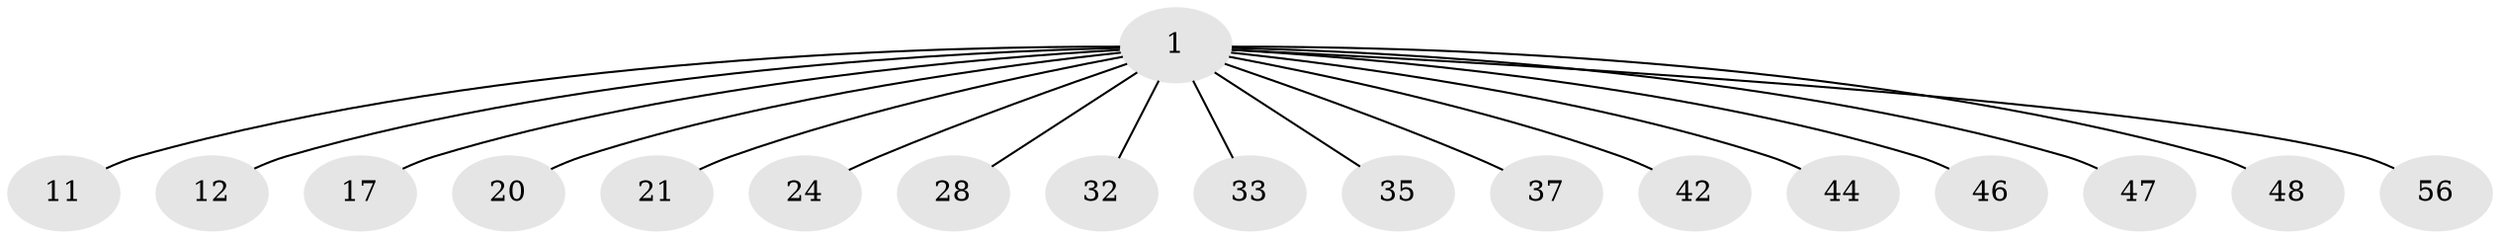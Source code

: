 // original degree distribution, {13: 0.03278688524590164, 15: 0.03278688524590164, 19: 0.01639344262295082, 12: 0.01639344262295082, 14: 0.01639344262295082, 21: 0.01639344262295082, 20: 0.01639344262295082, 22: 0.01639344262295082, 2: 0.5081967213114754, 4: 0.09836065573770492, 3: 0.21311475409836064, 5: 0.01639344262295082}
// Generated by graph-tools (version 1.1) at 2025/17/03/04/25 18:17:28]
// undirected, 18 vertices, 17 edges
graph export_dot {
graph [start="1"]
  node [color=gray90,style=filled];
  1 [super="+7+2+4+43+6+23"];
  11;
  12;
  17;
  20 [super="+27+34"];
  21;
  24;
  28 [super="+40"];
  32;
  33;
  35;
  37 [super="+52"];
  42;
  44;
  46 [super="+51"];
  47;
  48;
  56;
  1 -- 17 [weight=2];
  1 -- 21 [weight=2];
  1 -- 24 [weight=2];
  1 -- 32 [weight=2];
  1 -- 37 [weight=3];
  1 -- 42 [weight=2];
  1 -- 44 [weight=2];
  1 -- 48 [weight=2];
  1 -- 20 [weight=5];
  1 -- 11 [weight=2];
  1 -- 12 [weight=2];
  1 -- 28 [weight=4];
  1 -- 33 [weight=2];
  1 -- 35 [weight=3];
  1 -- 46 [weight=3];
  1 -- 47 [weight=2];
  1 -- 56 [weight=2];
}
